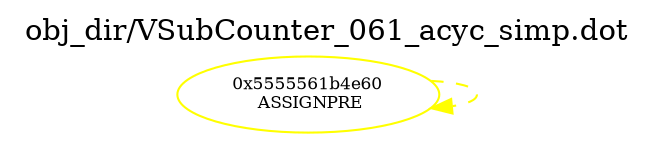 digraph v3graph {
	graph	[label="obj_dir/VSubCounter_061_acyc_simp.dot",
		 labelloc=t, labeljust=l,
		 //size="7.5,10",
		 rankdir=TB];
	n0	[fontsize=8 label="0x5555561b4e60\n ASSIGNPRE", color=yellow];
	n0 -> n0 [fontsize=8 label="" weight=3 color=yellow style=dashed];
}
